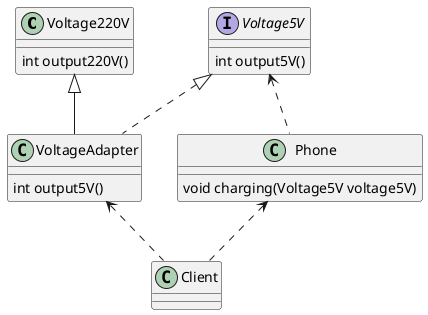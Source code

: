 @startuml

class Voltage220V{
    int output220V()
}
interface Voltage5V{
    int output5V()
}
class VoltageAdapter{
    int output5V()
}
class Phone{
    void charging(Voltage5V voltage5V)
}
class Client

Voltage220V <|-- VoltageAdapter
Voltage5V <|.. VoltageAdapter
Voltage5V <.. Phone
Phone <.. Client
VoltageAdapter <.. Client
@enduml
